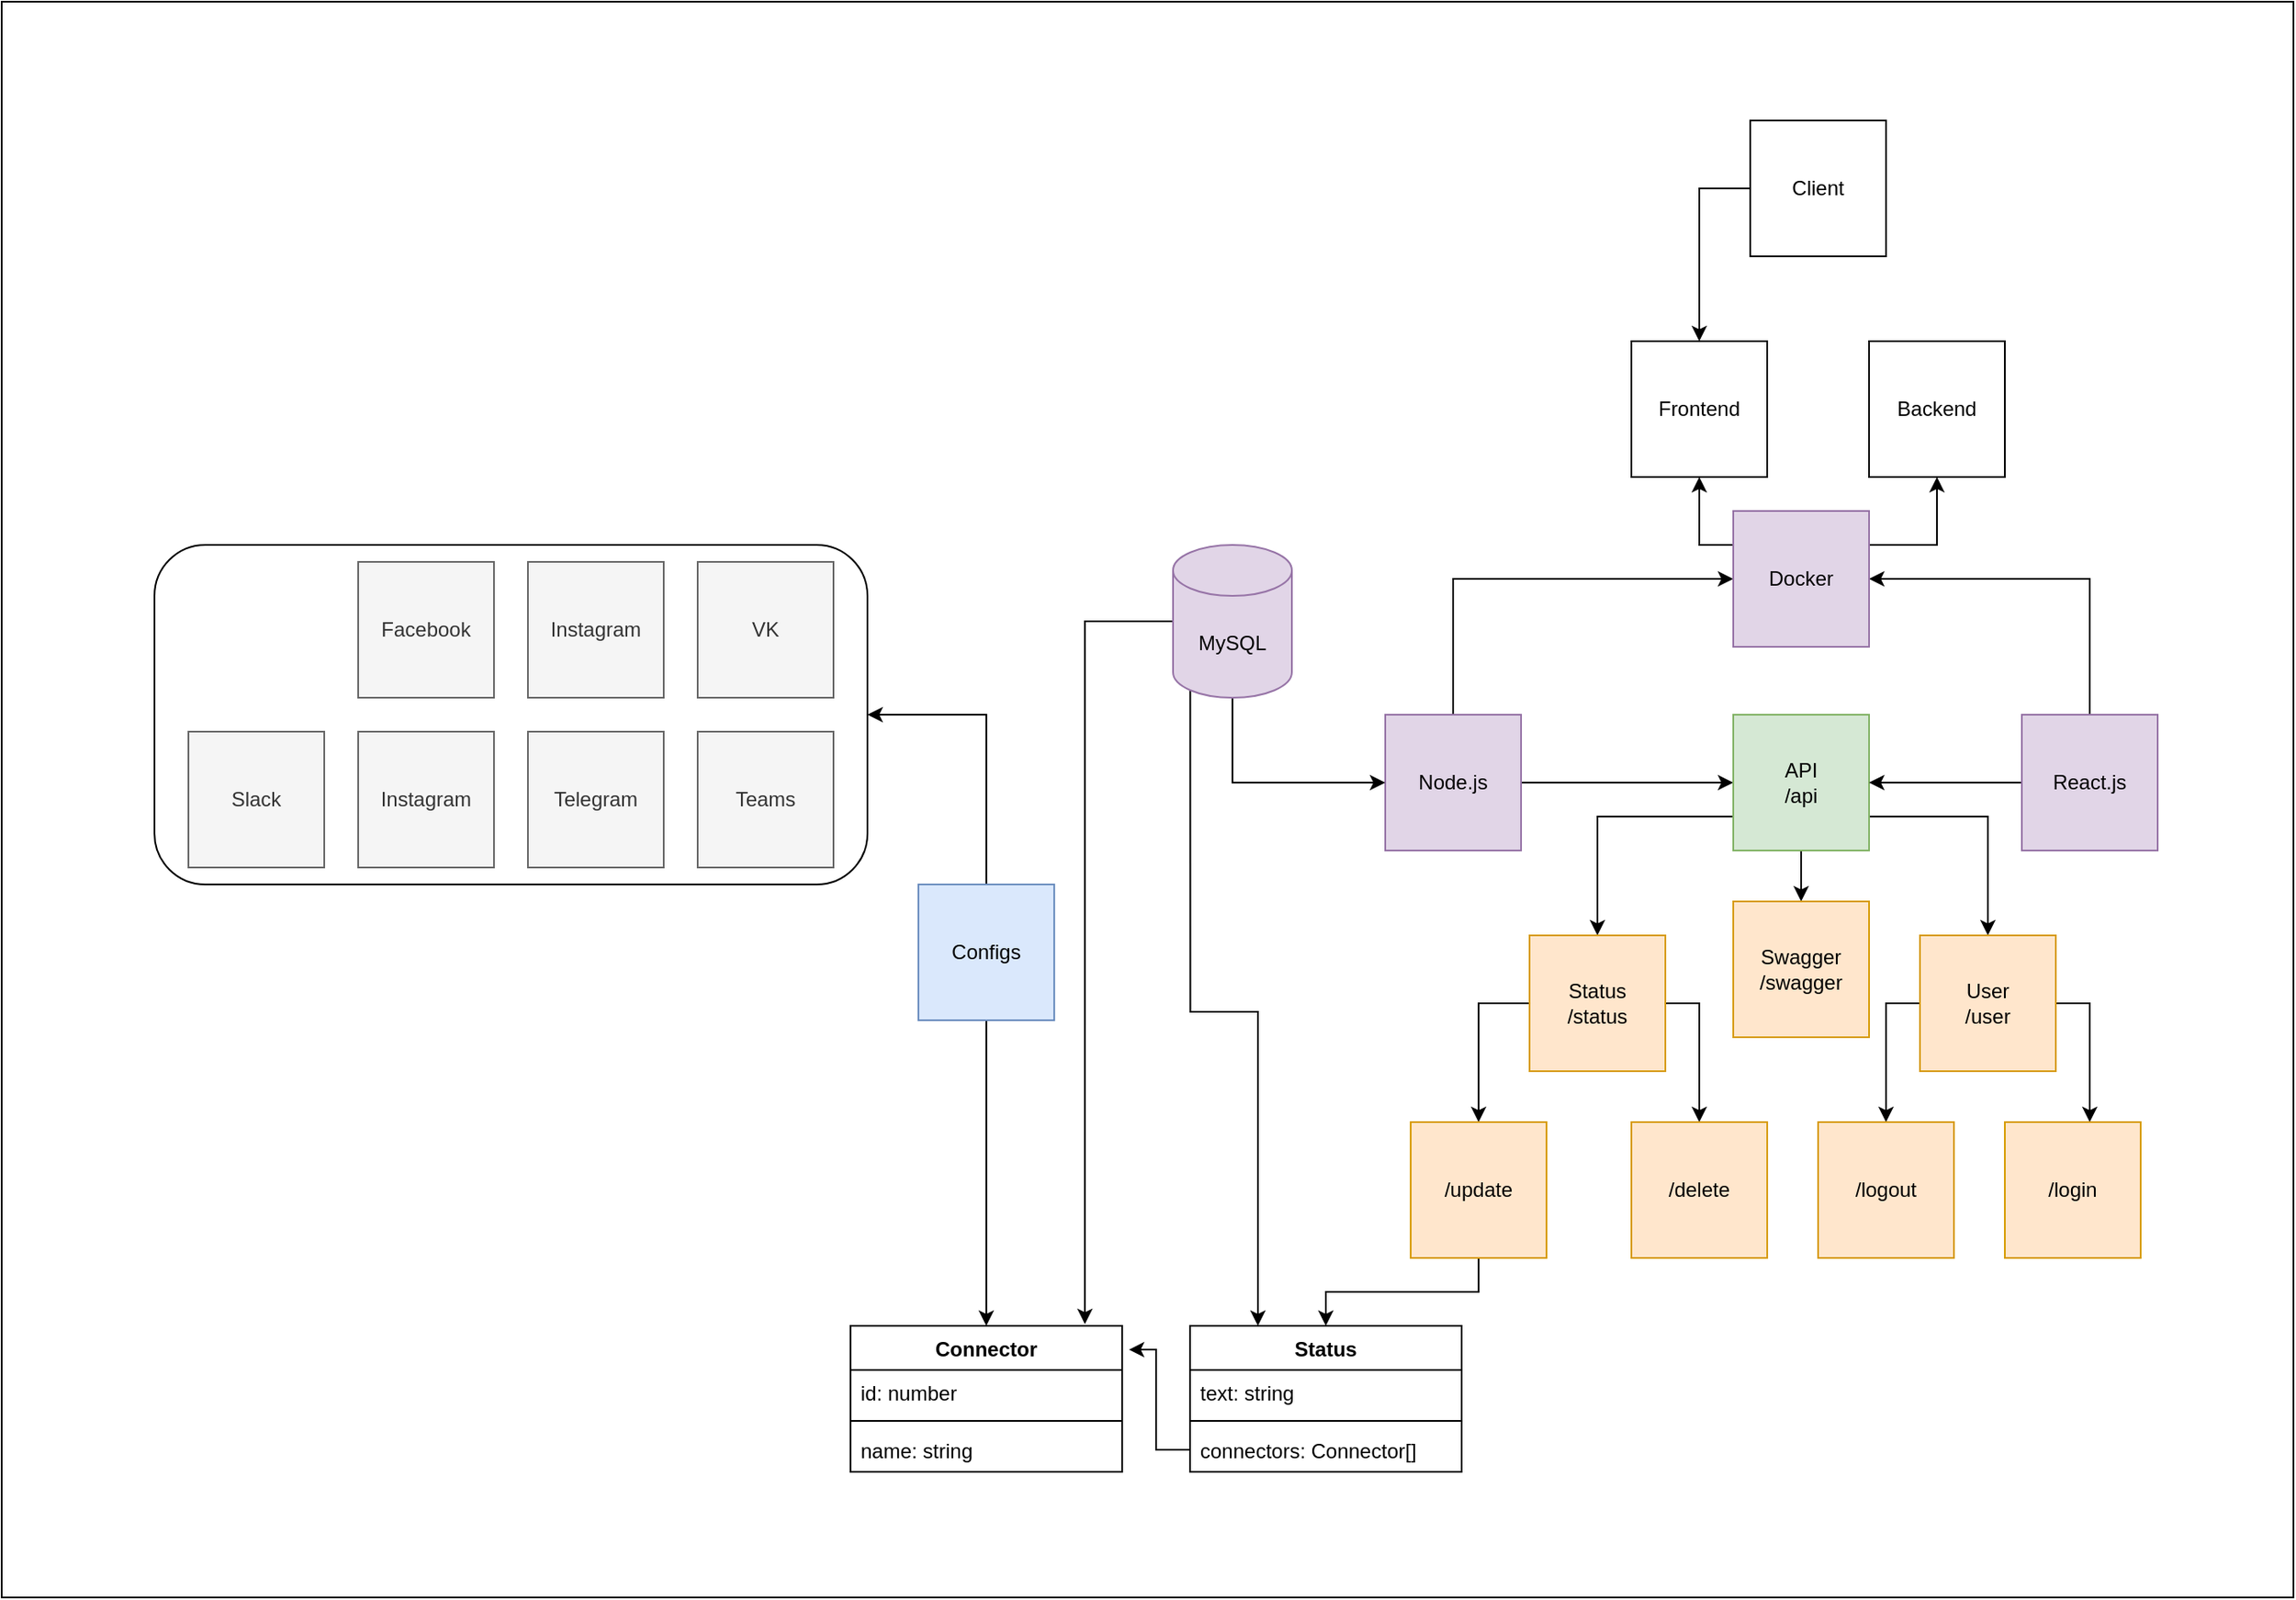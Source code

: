 <mxfile version="15.8.3" type="device"><diagram id="iNdYJczob-TOz2TB_9zv" name="Page-1"><mxGraphModel dx="2887" dy="2199" grid="1" gridSize="10" guides="1" tooltips="1" connect="1" arrows="1" fold="1" page="1" pageScale="1" pageWidth="850" pageHeight="1100" math="0" shadow="0"><root><mxCell id="0"/><mxCell id="1" parent="0"/><mxCell id="yoaC3hAcUU5Fa3aiscpN-58" value="" style="rounded=0;whiteSpace=wrap;html=1;" vertex="1" parent="1"><mxGeometry x="-470" y="-280" width="1350" height="940" as="geometry"/></mxCell><mxCell id="yoaC3hAcUU5Fa3aiscpN-52" value="" style="rounded=1;whiteSpace=wrap;html=1;" vertex="1" parent="1"><mxGeometry x="-380" y="40" width="420" height="200" as="geometry"/></mxCell><mxCell id="yoaC3hAcUU5Fa3aiscpN-6" style="edgeStyle=orthogonalEdgeStyle;rounded=0;orthogonalLoop=1;jettySize=auto;html=1;exitX=1;exitY=0.5;exitDx=0;exitDy=0;entryX=0;entryY=0.5;entryDx=0;entryDy=0;" edge="1" parent="1" source="yoaC3hAcUU5Fa3aiscpN-1" target="yoaC3hAcUU5Fa3aiscpN-5"><mxGeometry relative="1" as="geometry"/></mxCell><mxCell id="yoaC3hAcUU5Fa3aiscpN-23" style="edgeStyle=orthogonalEdgeStyle;rounded=0;orthogonalLoop=1;jettySize=auto;html=1;exitX=0.5;exitY=0;exitDx=0;exitDy=0;entryX=0;entryY=0.5;entryDx=0;entryDy=0;" edge="1" parent="1" source="yoaC3hAcUU5Fa3aiscpN-1" target="yoaC3hAcUU5Fa3aiscpN-22"><mxGeometry relative="1" as="geometry"/></mxCell><mxCell id="yoaC3hAcUU5Fa3aiscpN-1" value="Node.js" style="whiteSpace=wrap;html=1;aspect=fixed;fillColor=#e1d5e7;strokeColor=#9673a6;" vertex="1" parent="1"><mxGeometry x="345" y="140" width="80" height="80" as="geometry"/></mxCell><mxCell id="yoaC3hAcUU5Fa3aiscpN-4" style="edgeStyle=orthogonalEdgeStyle;rounded=0;orthogonalLoop=1;jettySize=auto;html=1;exitX=0.5;exitY=1;exitDx=0;exitDy=0;exitPerimeter=0;entryX=0;entryY=0.5;entryDx=0;entryDy=0;" edge="1" parent="1" source="yoaC3hAcUU5Fa3aiscpN-3" target="yoaC3hAcUU5Fa3aiscpN-1"><mxGeometry relative="1" as="geometry"/></mxCell><mxCell id="yoaC3hAcUU5Fa3aiscpN-56" style="edgeStyle=orthogonalEdgeStyle;rounded=0;orthogonalLoop=1;jettySize=auto;html=1;exitX=0.145;exitY=1;exitDx=0;exitDy=-4.35;exitPerimeter=0;entryX=0.25;entryY=0;entryDx=0;entryDy=0;" edge="1" parent="1" source="yoaC3hAcUU5Fa3aiscpN-3" target="yoaC3hAcUU5Fa3aiscpN-31"><mxGeometry relative="1" as="geometry"/></mxCell><mxCell id="yoaC3hAcUU5Fa3aiscpN-57" style="edgeStyle=orthogonalEdgeStyle;rounded=0;orthogonalLoop=1;jettySize=auto;html=1;exitX=0;exitY=0.5;exitDx=0;exitDy=0;exitPerimeter=0;entryX=0.863;entryY=-0.012;entryDx=0;entryDy=0;entryPerimeter=0;" edge="1" parent="1" source="yoaC3hAcUU5Fa3aiscpN-3" target="yoaC3hAcUU5Fa3aiscpN-35"><mxGeometry relative="1" as="geometry"/></mxCell><mxCell id="yoaC3hAcUU5Fa3aiscpN-3" value="MySQL" style="shape=cylinder3;whiteSpace=wrap;html=1;boundedLbl=1;backgroundOutline=1;size=15;fillColor=#e1d5e7;strokeColor=#9673a6;" vertex="1" parent="1"><mxGeometry x="220" y="40" width="70" height="90" as="geometry"/></mxCell><mxCell id="yoaC3hAcUU5Fa3aiscpN-16" style="edgeStyle=orthogonalEdgeStyle;rounded=0;orthogonalLoop=1;jettySize=auto;html=1;exitX=1;exitY=0.75;exitDx=0;exitDy=0;" edge="1" parent="1" source="yoaC3hAcUU5Fa3aiscpN-5" target="yoaC3hAcUU5Fa3aiscpN-10"><mxGeometry relative="1" as="geometry"/></mxCell><mxCell id="yoaC3hAcUU5Fa3aiscpN-17" style="edgeStyle=orthogonalEdgeStyle;rounded=0;orthogonalLoop=1;jettySize=auto;html=1;exitX=0;exitY=0.75;exitDx=0;exitDy=0;entryX=0.5;entryY=0;entryDx=0;entryDy=0;" edge="1" parent="1" source="yoaC3hAcUU5Fa3aiscpN-5" target="yoaC3hAcUU5Fa3aiscpN-9"><mxGeometry relative="1" as="geometry"/></mxCell><mxCell id="yoaC3hAcUU5Fa3aiscpN-55" style="edgeStyle=orthogonalEdgeStyle;rounded=0;orthogonalLoop=1;jettySize=auto;html=1;exitX=0.5;exitY=1;exitDx=0;exitDy=0;entryX=0.5;entryY=0;entryDx=0;entryDy=0;" edge="1" parent="1" source="yoaC3hAcUU5Fa3aiscpN-5" target="yoaC3hAcUU5Fa3aiscpN-54"><mxGeometry relative="1" as="geometry"/></mxCell><mxCell id="yoaC3hAcUU5Fa3aiscpN-5" value="API&lt;br&gt;/api" style="whiteSpace=wrap;html=1;aspect=fixed;fillColor=#d5e8d4;strokeColor=#82b366;" vertex="1" parent="1"><mxGeometry x="550" y="140" width="80" height="80" as="geometry"/></mxCell><mxCell id="yoaC3hAcUU5Fa3aiscpN-8" style="edgeStyle=orthogonalEdgeStyle;rounded=0;orthogonalLoop=1;jettySize=auto;html=1;exitX=0;exitY=0.5;exitDx=0;exitDy=0;entryX=1;entryY=0.5;entryDx=0;entryDy=0;" edge="1" parent="1" source="yoaC3hAcUU5Fa3aiscpN-7" target="yoaC3hAcUU5Fa3aiscpN-5"><mxGeometry relative="1" as="geometry"/></mxCell><mxCell id="yoaC3hAcUU5Fa3aiscpN-24" style="edgeStyle=orthogonalEdgeStyle;rounded=0;orthogonalLoop=1;jettySize=auto;html=1;exitX=0.5;exitY=0;exitDx=0;exitDy=0;entryX=1;entryY=0.5;entryDx=0;entryDy=0;" edge="1" parent="1" source="yoaC3hAcUU5Fa3aiscpN-7" target="yoaC3hAcUU5Fa3aiscpN-22"><mxGeometry relative="1" as="geometry"/></mxCell><mxCell id="yoaC3hAcUU5Fa3aiscpN-7" value="React.js" style="whiteSpace=wrap;html=1;aspect=fixed;fillColor=#e1d5e7;strokeColor=#9673a6;" vertex="1" parent="1"><mxGeometry x="720" y="140" width="80" height="80" as="geometry"/></mxCell><mxCell id="yoaC3hAcUU5Fa3aiscpN-20" style="edgeStyle=orthogonalEdgeStyle;rounded=0;orthogonalLoop=1;jettySize=auto;html=1;exitX=0;exitY=0.5;exitDx=0;exitDy=0;entryX=0.5;entryY=0;entryDx=0;entryDy=0;" edge="1" parent="1" source="yoaC3hAcUU5Fa3aiscpN-9" target="yoaC3hAcUU5Fa3aiscpN-18"><mxGeometry relative="1" as="geometry"/></mxCell><mxCell id="yoaC3hAcUU5Fa3aiscpN-21" style="edgeStyle=orthogonalEdgeStyle;rounded=0;orthogonalLoop=1;jettySize=auto;html=1;exitX=1;exitY=0.5;exitDx=0;exitDy=0;entryX=0.5;entryY=0;entryDx=0;entryDy=0;" edge="1" parent="1" source="yoaC3hAcUU5Fa3aiscpN-9" target="yoaC3hAcUU5Fa3aiscpN-19"><mxGeometry relative="1" as="geometry"/></mxCell><mxCell id="yoaC3hAcUU5Fa3aiscpN-9" value="Status&lt;br&gt;/status" style="whiteSpace=wrap;html=1;aspect=fixed;fillColor=#ffe6cc;strokeColor=#d79b00;" vertex="1" parent="1"><mxGeometry x="430" y="270" width="80" height="80" as="geometry"/></mxCell><mxCell id="yoaC3hAcUU5Fa3aiscpN-14" style="edgeStyle=orthogonalEdgeStyle;rounded=0;orthogonalLoop=1;jettySize=auto;html=1;exitX=0;exitY=0.5;exitDx=0;exitDy=0;" edge="1" parent="1" source="yoaC3hAcUU5Fa3aiscpN-10" target="yoaC3hAcUU5Fa3aiscpN-12"><mxGeometry relative="1" as="geometry"/></mxCell><mxCell id="yoaC3hAcUU5Fa3aiscpN-15" style="edgeStyle=orthogonalEdgeStyle;rounded=0;orthogonalLoop=1;jettySize=auto;html=1;exitX=1;exitY=0.5;exitDx=0;exitDy=0;entryX=0.625;entryY=0;entryDx=0;entryDy=0;entryPerimeter=0;" edge="1" parent="1" source="yoaC3hAcUU5Fa3aiscpN-10" target="yoaC3hAcUU5Fa3aiscpN-11"><mxGeometry relative="1" as="geometry"/></mxCell><mxCell id="yoaC3hAcUU5Fa3aiscpN-10" value="User&lt;br&gt;/user" style="whiteSpace=wrap;html=1;aspect=fixed;fillColor=#ffe6cc;strokeColor=#d79b00;" vertex="1" parent="1"><mxGeometry x="660" y="270" width="80" height="80" as="geometry"/></mxCell><mxCell id="yoaC3hAcUU5Fa3aiscpN-11" value="/login" style="whiteSpace=wrap;html=1;aspect=fixed;fillColor=#ffe6cc;strokeColor=#d79b00;" vertex="1" parent="1"><mxGeometry x="710" y="380" width="80" height="80" as="geometry"/></mxCell><mxCell id="yoaC3hAcUU5Fa3aiscpN-12" value="/logout" style="whiteSpace=wrap;html=1;aspect=fixed;fillColor=#ffe6cc;strokeColor=#d79b00;" vertex="1" parent="1"><mxGeometry x="600" y="380" width="80" height="80" as="geometry"/></mxCell><mxCell id="yoaC3hAcUU5Fa3aiscpN-40" style="edgeStyle=orthogonalEdgeStyle;rounded=0;orthogonalLoop=1;jettySize=auto;html=1;exitX=0.5;exitY=1;exitDx=0;exitDy=0;entryX=0.5;entryY=0;entryDx=0;entryDy=0;" edge="1" parent="1" source="yoaC3hAcUU5Fa3aiscpN-18" target="yoaC3hAcUU5Fa3aiscpN-31"><mxGeometry relative="1" as="geometry"/></mxCell><mxCell id="yoaC3hAcUU5Fa3aiscpN-18" value="/update" style="whiteSpace=wrap;html=1;aspect=fixed;fillColor=#ffe6cc;strokeColor=#d79b00;" vertex="1" parent="1"><mxGeometry x="360" y="380" width="80" height="80" as="geometry"/></mxCell><mxCell id="yoaC3hAcUU5Fa3aiscpN-19" value="/delete" style="whiteSpace=wrap;html=1;aspect=fixed;fillColor=#ffe6cc;strokeColor=#d79b00;" vertex="1" parent="1"><mxGeometry x="490" y="380" width="80" height="80" as="geometry"/></mxCell><mxCell id="yoaC3hAcUU5Fa3aiscpN-27" style="edgeStyle=orthogonalEdgeStyle;rounded=0;orthogonalLoop=1;jettySize=auto;html=1;exitX=0;exitY=0.25;exitDx=0;exitDy=0;entryX=0.5;entryY=1;entryDx=0;entryDy=0;" edge="1" parent="1" source="yoaC3hAcUU5Fa3aiscpN-22" target="yoaC3hAcUU5Fa3aiscpN-25"><mxGeometry relative="1" as="geometry"/></mxCell><mxCell id="yoaC3hAcUU5Fa3aiscpN-28" style="edgeStyle=orthogonalEdgeStyle;rounded=0;orthogonalLoop=1;jettySize=auto;html=1;exitX=1;exitY=0.25;exitDx=0;exitDy=0;" edge="1" parent="1" source="yoaC3hAcUU5Fa3aiscpN-22" target="yoaC3hAcUU5Fa3aiscpN-26"><mxGeometry relative="1" as="geometry"/></mxCell><mxCell id="yoaC3hAcUU5Fa3aiscpN-22" value="Docker" style="whiteSpace=wrap;html=1;aspect=fixed;fillColor=#e1d5e7;strokeColor=#9673a6;" vertex="1" parent="1"><mxGeometry x="550" y="20" width="80" height="80" as="geometry"/></mxCell><mxCell id="yoaC3hAcUU5Fa3aiscpN-25" value="Frontend" style="whiteSpace=wrap;html=1;aspect=fixed;" vertex="1" parent="1"><mxGeometry x="490" y="-80" width="80" height="80" as="geometry"/></mxCell><mxCell id="yoaC3hAcUU5Fa3aiscpN-26" value="Backend" style="whiteSpace=wrap;html=1;aspect=fixed;" vertex="1" parent="1"><mxGeometry x="630" y="-80" width="80" height="80" as="geometry"/></mxCell><mxCell id="yoaC3hAcUU5Fa3aiscpN-30" style="edgeStyle=orthogonalEdgeStyle;rounded=0;orthogonalLoop=1;jettySize=auto;html=1;exitX=0;exitY=0.5;exitDx=0;exitDy=0;" edge="1" parent="1" source="yoaC3hAcUU5Fa3aiscpN-29" target="yoaC3hAcUU5Fa3aiscpN-25"><mxGeometry relative="1" as="geometry"/></mxCell><mxCell id="yoaC3hAcUU5Fa3aiscpN-29" value="Client" style="whiteSpace=wrap;html=1;aspect=fixed;" vertex="1" parent="1"><mxGeometry x="560" y="-210" width="80" height="80" as="geometry"/></mxCell><mxCell id="yoaC3hAcUU5Fa3aiscpN-31" value="Status" style="swimlane;fontStyle=1;align=center;verticalAlign=top;childLayout=stackLayout;horizontal=1;startSize=26;horizontalStack=0;resizeParent=1;resizeParentMax=0;resizeLast=0;collapsible=1;marginBottom=0;" vertex="1" parent="1"><mxGeometry x="230" y="500" width="160" height="86" as="geometry"/></mxCell><mxCell id="yoaC3hAcUU5Fa3aiscpN-32" value="text: string" style="text;strokeColor=none;fillColor=none;align=left;verticalAlign=top;spacingLeft=4;spacingRight=4;overflow=hidden;rotatable=0;points=[[0,0.5],[1,0.5]];portConstraint=eastwest;" vertex="1" parent="yoaC3hAcUU5Fa3aiscpN-31"><mxGeometry y="26" width="160" height="26" as="geometry"/></mxCell><mxCell id="yoaC3hAcUU5Fa3aiscpN-33" value="" style="line;strokeWidth=1;fillColor=none;align=left;verticalAlign=middle;spacingTop=-1;spacingLeft=3;spacingRight=3;rotatable=0;labelPosition=right;points=[];portConstraint=eastwest;" vertex="1" parent="yoaC3hAcUU5Fa3aiscpN-31"><mxGeometry y="52" width="160" height="8" as="geometry"/></mxCell><mxCell id="yoaC3hAcUU5Fa3aiscpN-34" value="connectors: Connector[]" style="text;strokeColor=none;fillColor=none;align=left;verticalAlign=top;spacingLeft=4;spacingRight=4;overflow=hidden;rotatable=0;points=[[0,0.5],[1,0.5]];portConstraint=eastwest;" vertex="1" parent="yoaC3hAcUU5Fa3aiscpN-31"><mxGeometry y="60" width="160" height="26" as="geometry"/></mxCell><mxCell id="yoaC3hAcUU5Fa3aiscpN-35" value="Connector" style="swimlane;fontStyle=1;align=center;verticalAlign=top;childLayout=stackLayout;horizontal=1;startSize=26;horizontalStack=0;resizeParent=1;resizeParentMax=0;resizeLast=0;collapsible=1;marginBottom=0;" vertex="1" parent="1"><mxGeometry x="30" y="500" width="160" height="86" as="geometry"/></mxCell><mxCell id="yoaC3hAcUU5Fa3aiscpN-36" value="id: number" style="text;strokeColor=none;fillColor=none;align=left;verticalAlign=top;spacingLeft=4;spacingRight=4;overflow=hidden;rotatable=0;points=[[0,0.5],[1,0.5]];portConstraint=eastwest;" vertex="1" parent="yoaC3hAcUU5Fa3aiscpN-35"><mxGeometry y="26" width="160" height="26" as="geometry"/></mxCell><mxCell id="yoaC3hAcUU5Fa3aiscpN-37" value="" style="line;strokeWidth=1;fillColor=none;align=left;verticalAlign=middle;spacingTop=-1;spacingLeft=3;spacingRight=3;rotatable=0;labelPosition=right;points=[];portConstraint=eastwest;" vertex="1" parent="yoaC3hAcUU5Fa3aiscpN-35"><mxGeometry y="52" width="160" height="8" as="geometry"/></mxCell><mxCell id="yoaC3hAcUU5Fa3aiscpN-38" value="name: string" style="text;strokeColor=none;fillColor=none;align=left;verticalAlign=top;spacingLeft=4;spacingRight=4;overflow=hidden;rotatable=0;points=[[0,0.5],[1,0.5]];portConstraint=eastwest;" vertex="1" parent="yoaC3hAcUU5Fa3aiscpN-35"><mxGeometry y="60" width="160" height="26" as="geometry"/></mxCell><mxCell id="yoaC3hAcUU5Fa3aiscpN-39" style="edgeStyle=orthogonalEdgeStyle;rounded=0;orthogonalLoop=1;jettySize=auto;html=1;exitX=0;exitY=0.5;exitDx=0;exitDy=0;entryX=1.025;entryY=0.163;entryDx=0;entryDy=0;entryPerimeter=0;" edge="1" parent="1" source="yoaC3hAcUU5Fa3aiscpN-34" target="yoaC3hAcUU5Fa3aiscpN-35"><mxGeometry relative="1" as="geometry"/></mxCell><mxCell id="yoaC3hAcUU5Fa3aiscpN-44" style="edgeStyle=orthogonalEdgeStyle;rounded=0;orthogonalLoop=1;jettySize=auto;html=1;exitX=0.5;exitY=1;exitDx=0;exitDy=0;" edge="1" parent="1" source="yoaC3hAcUU5Fa3aiscpN-42" target="yoaC3hAcUU5Fa3aiscpN-35"><mxGeometry relative="1" as="geometry"/></mxCell><mxCell id="yoaC3hAcUU5Fa3aiscpN-53" style="edgeStyle=orthogonalEdgeStyle;rounded=0;orthogonalLoop=1;jettySize=auto;html=1;exitX=0.5;exitY=0;exitDx=0;exitDy=0;entryX=1;entryY=0.5;entryDx=0;entryDy=0;" edge="1" parent="1" source="yoaC3hAcUU5Fa3aiscpN-42" target="yoaC3hAcUU5Fa3aiscpN-52"><mxGeometry relative="1" as="geometry"/></mxCell><mxCell id="yoaC3hAcUU5Fa3aiscpN-42" value="Configs" style="whiteSpace=wrap;html=1;aspect=fixed;fillColor=#dae8fc;strokeColor=#6c8ebf;" vertex="1" parent="1"><mxGeometry x="70" y="240" width="80" height="80" as="geometry"/></mxCell><mxCell id="yoaC3hAcUU5Fa3aiscpN-45" value="Teams" style="whiteSpace=wrap;html=1;aspect=fixed;fillColor=#f5f5f5;strokeColor=#666666;fontColor=#333333;" vertex="1" parent="1"><mxGeometry x="-60" y="150" width="80" height="80" as="geometry"/></mxCell><mxCell id="yoaC3hAcUU5Fa3aiscpN-46" value="VK" style="whiteSpace=wrap;html=1;aspect=fixed;fillColor=#f5f5f5;strokeColor=#666666;fontColor=#333333;" vertex="1" parent="1"><mxGeometry x="-60" y="50" width="80" height="80" as="geometry"/></mxCell><mxCell id="yoaC3hAcUU5Fa3aiscpN-47" value="Instagram" style="whiteSpace=wrap;html=1;aspect=fixed;fillColor=#f5f5f5;strokeColor=#666666;fontColor=#333333;" vertex="1" parent="1"><mxGeometry x="-160" y="50" width="80" height="80" as="geometry"/></mxCell><mxCell id="yoaC3hAcUU5Fa3aiscpN-48" value="Telegram" style="whiteSpace=wrap;html=1;aspect=fixed;fillColor=#f5f5f5;strokeColor=#666666;fontColor=#333333;" vertex="1" parent="1"><mxGeometry x="-160" y="150" width="80" height="80" as="geometry"/></mxCell><mxCell id="yoaC3hAcUU5Fa3aiscpN-49" value="Instagram" style="whiteSpace=wrap;html=1;aspect=fixed;fillColor=#f5f5f5;strokeColor=#666666;fontColor=#333333;" vertex="1" parent="1"><mxGeometry x="-260" y="150" width="80" height="80" as="geometry"/></mxCell><mxCell id="yoaC3hAcUU5Fa3aiscpN-50" value="Facebook" style="whiteSpace=wrap;html=1;aspect=fixed;fillColor=#f5f5f5;strokeColor=#666666;fontColor=#333333;" vertex="1" parent="1"><mxGeometry x="-260" y="50" width="80" height="80" as="geometry"/></mxCell><mxCell id="yoaC3hAcUU5Fa3aiscpN-51" value="Slack" style="whiteSpace=wrap;html=1;aspect=fixed;fillColor=#f5f5f5;strokeColor=#666666;fontColor=#333333;" vertex="1" parent="1"><mxGeometry x="-360" y="150" width="80" height="80" as="geometry"/></mxCell><mxCell id="yoaC3hAcUU5Fa3aiscpN-54" value="Swagger&lt;br&gt;/swagger" style="whiteSpace=wrap;html=1;aspect=fixed;fillColor=#ffe6cc;strokeColor=#d79b00;" vertex="1" parent="1"><mxGeometry x="550" y="250" width="80" height="80" as="geometry"/></mxCell></root></mxGraphModel></diagram></mxfile>